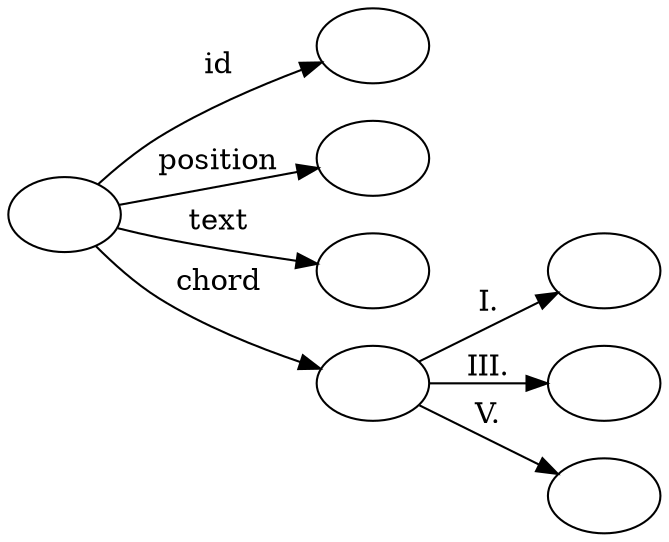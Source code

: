 digraph g {
    rankdir=LR
    Segment [label=""]
    ID [label=""]
    Position [label=""]
    Text [label=""]
    Chord [label=""]
    Deg1 [label=""]
    Deg3 [label=""]
    Deg5 [label=""]
    Segment -> ID [label="id"]
    Segment -> Position [label="position"]
    Segment -> Text [label="text"]
    Segment -> Chord [label="chord"]
    Chord -> Deg1 [label="I."]
    Chord -> Deg3 [label="III."]
    Chord -> Deg5 [label="V."]
}